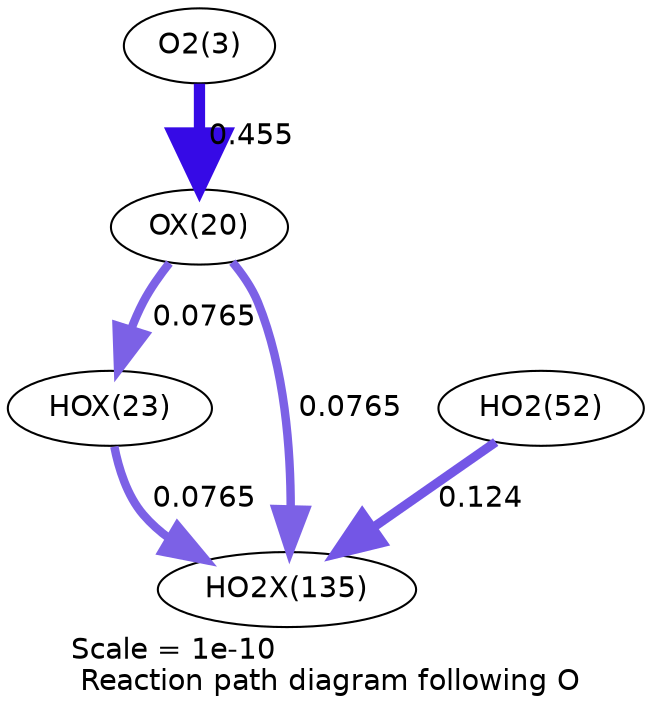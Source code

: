 digraph reaction_paths {
center=1;
s5 -> s26[fontname="Helvetica", penwidth=5.41, arrowsize=2.7, color="0.7, 0.955, 0.9"
, label=" 0.455"];
s26 -> s29[fontname="Helvetica", penwidth=4.06, arrowsize=2.03, color="0.7, 0.576, 0.9"
, label=" 0.0765"];
s26 -> s39[fontname="Helvetica", penwidth=4.06, arrowsize=2.03, color="0.7, 0.576, 0.9"
, label=" 0.0765"];
s29 -> s39[fontname="Helvetica", penwidth=4.06, arrowsize=2.03, color="0.7, 0.576, 0.9"
, label=" 0.0765"];
s21 -> s39[fontname="Helvetica", penwidth=4.42, arrowsize=2.21, color="0.7, 0.624, 0.9"
, label=" 0.124"];
s5 [ fontname="Helvetica", label="O2(3)"];
s21 [ fontname="Helvetica", label="HO2(52)"];
s26 [ fontname="Helvetica", label="OX(20)"];
s29 [ fontname="Helvetica", label="HOX(23)"];
s39 [ fontname="Helvetica", label="HO2X(135)"];
 label = "Scale = 1e-10\l Reaction path diagram following O";
 fontname = "Helvetica";
}
